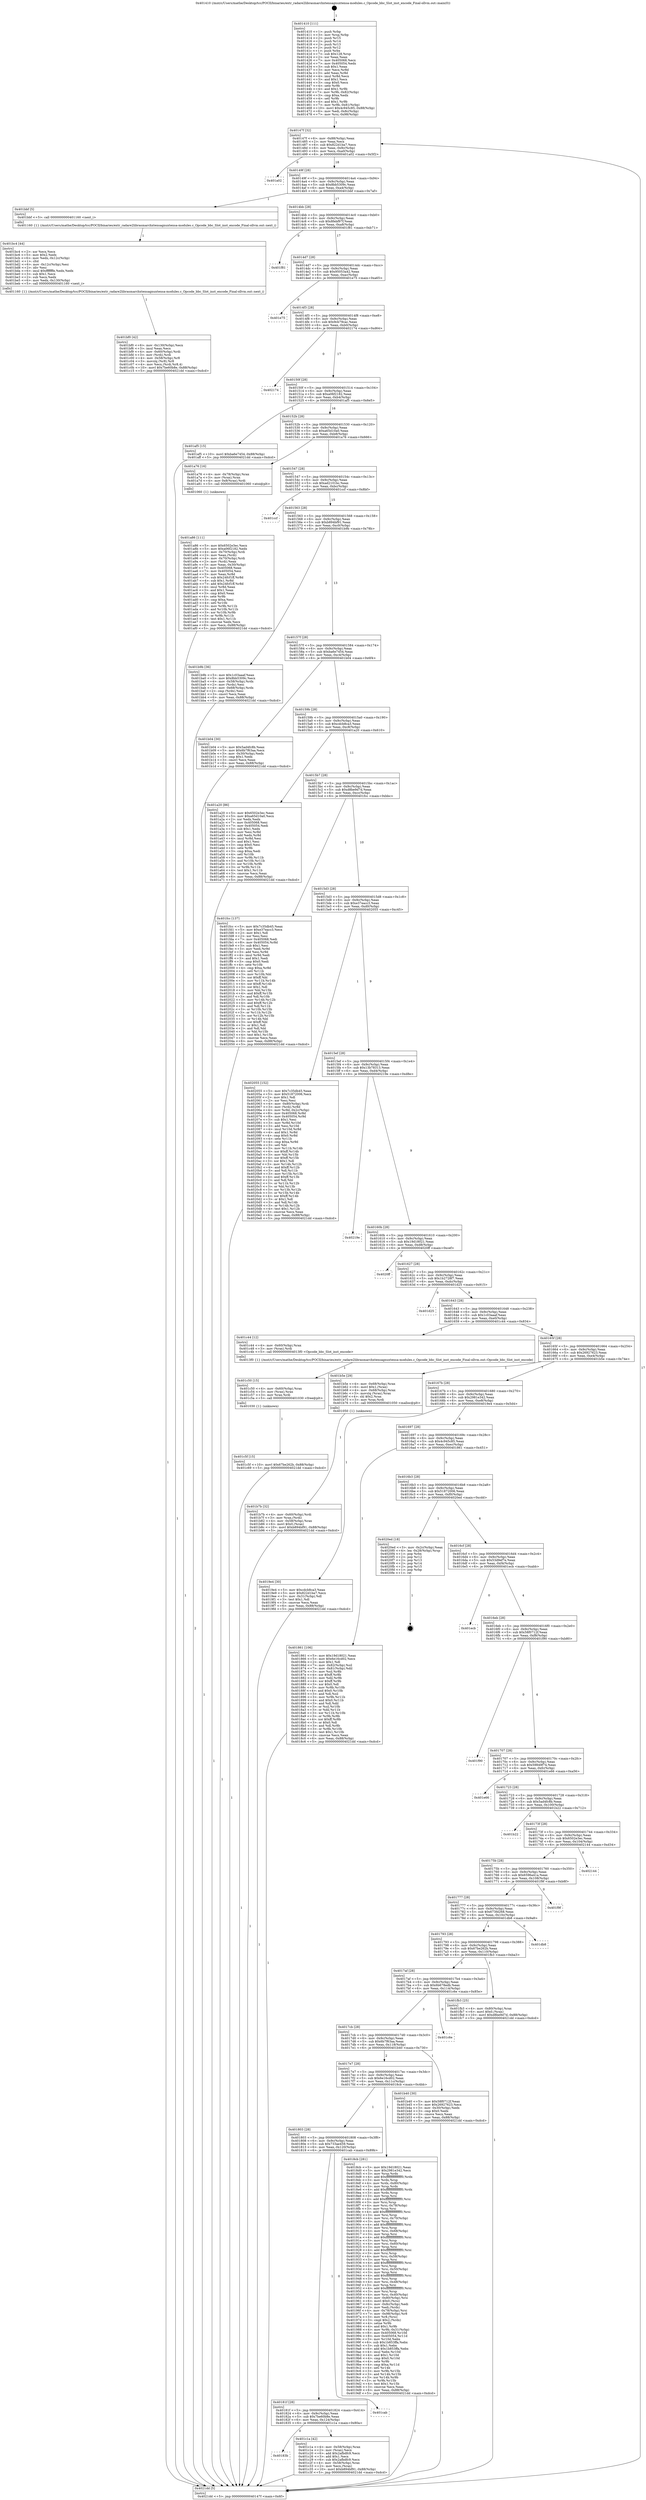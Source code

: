 digraph "0x401410" {
  label = "0x401410 (/mnt/c/Users/mathe/Desktop/tcc/POCII/binaries/extr_radare2librasmarchxtensagnuxtensa-modules.c_Opcode_bbc_Slot_inst_encode_Final-ollvm.out::main(0))"
  labelloc = "t"
  node[shape=record]

  Entry [label="",width=0.3,height=0.3,shape=circle,fillcolor=black,style=filled]
  "0x40147f" [label="{
     0x40147f [32]\l
     | [instrs]\l
     &nbsp;&nbsp;0x40147f \<+6\>: mov -0x88(%rbp),%eax\l
     &nbsp;&nbsp;0x401485 \<+2\>: mov %eax,%ecx\l
     &nbsp;&nbsp;0x401487 \<+6\>: sub $0x822d1ba7,%ecx\l
     &nbsp;&nbsp;0x40148d \<+6\>: mov %eax,-0x9c(%rbp)\l
     &nbsp;&nbsp;0x401493 \<+6\>: mov %ecx,-0xa0(%rbp)\l
     &nbsp;&nbsp;0x401499 \<+6\>: je 0000000000401a02 \<main+0x5f2\>\l
  }"]
  "0x401a02" [label="{
     0x401a02\l
  }", style=dashed]
  "0x40149f" [label="{
     0x40149f [28]\l
     | [instrs]\l
     &nbsp;&nbsp;0x40149f \<+5\>: jmp 00000000004014a4 \<main+0x94\>\l
     &nbsp;&nbsp;0x4014a4 \<+6\>: mov -0x9c(%rbp),%eax\l
     &nbsp;&nbsp;0x4014aa \<+5\>: sub $0x8bb5309c,%eax\l
     &nbsp;&nbsp;0x4014af \<+6\>: mov %eax,-0xa4(%rbp)\l
     &nbsp;&nbsp;0x4014b5 \<+6\>: je 0000000000401bbf \<main+0x7af\>\l
  }"]
  Exit [label="",width=0.3,height=0.3,shape=circle,fillcolor=black,style=filled,peripheries=2]
  "0x401bbf" [label="{
     0x401bbf [5]\l
     | [instrs]\l
     &nbsp;&nbsp;0x401bbf \<+5\>: call 0000000000401160 \<next_i\>\l
     | [calls]\l
     &nbsp;&nbsp;0x401160 \{1\} (/mnt/c/Users/mathe/Desktop/tcc/POCII/binaries/extr_radare2librasmarchxtensagnuxtensa-modules.c_Opcode_bbc_Slot_inst_encode_Final-ollvm.out::next_i)\l
  }"]
  "0x4014bb" [label="{
     0x4014bb [28]\l
     | [instrs]\l
     &nbsp;&nbsp;0x4014bb \<+5\>: jmp 00000000004014c0 \<main+0xb0\>\l
     &nbsp;&nbsp;0x4014c0 \<+6\>: mov -0x9c(%rbp),%eax\l
     &nbsp;&nbsp;0x4014c6 \<+5\>: sub $0x8febf97f,%eax\l
     &nbsp;&nbsp;0x4014cb \<+6\>: mov %eax,-0xa8(%rbp)\l
     &nbsp;&nbsp;0x4014d1 \<+6\>: je 0000000000401f81 \<main+0xb71\>\l
  }"]
  "0x401c5f" [label="{
     0x401c5f [15]\l
     | [instrs]\l
     &nbsp;&nbsp;0x401c5f \<+10\>: movl $0x67be262b,-0x88(%rbp)\l
     &nbsp;&nbsp;0x401c69 \<+5\>: jmp 00000000004021dd \<main+0xdcd\>\l
  }"]
  "0x401f81" [label="{
     0x401f81\l
  }", style=dashed]
  "0x4014d7" [label="{
     0x4014d7 [28]\l
     | [instrs]\l
     &nbsp;&nbsp;0x4014d7 \<+5\>: jmp 00000000004014dc \<main+0xcc\>\l
     &nbsp;&nbsp;0x4014dc \<+6\>: mov -0x9c(%rbp),%eax\l
     &nbsp;&nbsp;0x4014e2 \<+5\>: sub $0x95053a42,%eax\l
     &nbsp;&nbsp;0x4014e7 \<+6\>: mov %eax,-0xac(%rbp)\l
     &nbsp;&nbsp;0x4014ed \<+6\>: je 0000000000401e75 \<main+0xa65\>\l
  }"]
  "0x401c50" [label="{
     0x401c50 [15]\l
     | [instrs]\l
     &nbsp;&nbsp;0x401c50 \<+4\>: mov -0x60(%rbp),%rax\l
     &nbsp;&nbsp;0x401c54 \<+3\>: mov (%rax),%rax\l
     &nbsp;&nbsp;0x401c57 \<+3\>: mov %rax,%rdi\l
     &nbsp;&nbsp;0x401c5a \<+5\>: call 0000000000401030 \<free@plt\>\l
     | [calls]\l
     &nbsp;&nbsp;0x401030 \{1\} (unknown)\l
  }"]
  "0x401e75" [label="{
     0x401e75\l
  }", style=dashed]
  "0x4014f3" [label="{
     0x4014f3 [28]\l
     | [instrs]\l
     &nbsp;&nbsp;0x4014f3 \<+5\>: jmp 00000000004014f8 \<main+0xe8\>\l
     &nbsp;&nbsp;0x4014f8 \<+6\>: mov -0x9c(%rbp),%eax\l
     &nbsp;&nbsp;0x4014fe \<+5\>: sub $0x9cb79cac,%eax\l
     &nbsp;&nbsp;0x401503 \<+6\>: mov %eax,-0xb0(%rbp)\l
     &nbsp;&nbsp;0x401509 \<+6\>: je 0000000000402174 \<main+0xd64\>\l
  }"]
  "0x40183b" [label="{
     0x40183b\l
  }", style=dashed]
  "0x402174" [label="{
     0x402174\l
  }", style=dashed]
  "0x40150f" [label="{
     0x40150f [28]\l
     | [instrs]\l
     &nbsp;&nbsp;0x40150f \<+5\>: jmp 0000000000401514 \<main+0x104\>\l
     &nbsp;&nbsp;0x401514 \<+6\>: mov -0x9c(%rbp),%eax\l
     &nbsp;&nbsp;0x40151a \<+5\>: sub $0xa06f2182,%eax\l
     &nbsp;&nbsp;0x40151f \<+6\>: mov %eax,-0xb4(%rbp)\l
     &nbsp;&nbsp;0x401525 \<+6\>: je 0000000000401af5 \<main+0x6e5\>\l
  }"]
  "0x401c1a" [label="{
     0x401c1a [42]\l
     | [instrs]\l
     &nbsp;&nbsp;0x401c1a \<+4\>: mov -0x58(%rbp),%rax\l
     &nbsp;&nbsp;0x401c1e \<+2\>: mov (%rax),%ecx\l
     &nbsp;&nbsp;0x401c20 \<+6\>: add $0x2afbdfc9,%ecx\l
     &nbsp;&nbsp;0x401c26 \<+3\>: add $0x1,%ecx\l
     &nbsp;&nbsp;0x401c29 \<+6\>: sub $0x2afbdfc9,%ecx\l
     &nbsp;&nbsp;0x401c2f \<+4\>: mov -0x58(%rbp),%rax\l
     &nbsp;&nbsp;0x401c33 \<+2\>: mov %ecx,(%rax)\l
     &nbsp;&nbsp;0x401c35 \<+10\>: movl $0xb894bf91,-0x88(%rbp)\l
     &nbsp;&nbsp;0x401c3f \<+5\>: jmp 00000000004021dd \<main+0xdcd\>\l
  }"]
  "0x401af5" [label="{
     0x401af5 [15]\l
     | [instrs]\l
     &nbsp;&nbsp;0x401af5 \<+10\>: movl $0xba6e7454,-0x88(%rbp)\l
     &nbsp;&nbsp;0x401aff \<+5\>: jmp 00000000004021dd \<main+0xdcd\>\l
  }"]
  "0x40152b" [label="{
     0x40152b [28]\l
     | [instrs]\l
     &nbsp;&nbsp;0x40152b \<+5\>: jmp 0000000000401530 \<main+0x120\>\l
     &nbsp;&nbsp;0x401530 \<+6\>: mov -0x9c(%rbp),%eax\l
     &nbsp;&nbsp;0x401536 \<+5\>: sub $0xa65d10a0,%eax\l
     &nbsp;&nbsp;0x40153b \<+6\>: mov %eax,-0xb8(%rbp)\l
     &nbsp;&nbsp;0x401541 \<+6\>: je 0000000000401a76 \<main+0x666\>\l
  }"]
  "0x40181f" [label="{
     0x40181f [28]\l
     | [instrs]\l
     &nbsp;&nbsp;0x40181f \<+5\>: jmp 0000000000401824 \<main+0x414\>\l
     &nbsp;&nbsp;0x401824 \<+6\>: mov -0x9c(%rbp),%eax\l
     &nbsp;&nbsp;0x40182a \<+5\>: sub $0x7be60b8e,%eax\l
     &nbsp;&nbsp;0x40182f \<+6\>: mov %eax,-0x124(%rbp)\l
     &nbsp;&nbsp;0x401835 \<+6\>: je 0000000000401c1a \<main+0x80a\>\l
  }"]
  "0x401a76" [label="{
     0x401a76 [16]\l
     | [instrs]\l
     &nbsp;&nbsp;0x401a76 \<+4\>: mov -0x78(%rbp),%rax\l
     &nbsp;&nbsp;0x401a7a \<+3\>: mov (%rax),%rax\l
     &nbsp;&nbsp;0x401a7d \<+4\>: mov 0x8(%rax),%rdi\l
     &nbsp;&nbsp;0x401a81 \<+5\>: call 0000000000401060 \<atoi@plt\>\l
     | [calls]\l
     &nbsp;&nbsp;0x401060 \{1\} (unknown)\l
  }"]
  "0x401547" [label="{
     0x401547 [28]\l
     | [instrs]\l
     &nbsp;&nbsp;0x401547 \<+5\>: jmp 000000000040154c \<main+0x13c\>\l
     &nbsp;&nbsp;0x40154c \<+6\>: mov -0x9c(%rbp),%eax\l
     &nbsp;&nbsp;0x401552 \<+5\>: sub $0xad2101bc,%eax\l
     &nbsp;&nbsp;0x401557 \<+6\>: mov %eax,-0xbc(%rbp)\l
     &nbsp;&nbsp;0x40155d \<+6\>: je 0000000000401ccf \<main+0x8bf\>\l
  }"]
  "0x401cab" [label="{
     0x401cab\l
  }", style=dashed]
  "0x401ccf" [label="{
     0x401ccf\l
  }", style=dashed]
  "0x401563" [label="{
     0x401563 [28]\l
     | [instrs]\l
     &nbsp;&nbsp;0x401563 \<+5\>: jmp 0000000000401568 \<main+0x158\>\l
     &nbsp;&nbsp;0x401568 \<+6\>: mov -0x9c(%rbp),%eax\l
     &nbsp;&nbsp;0x40156e \<+5\>: sub $0xb894bf91,%eax\l
     &nbsp;&nbsp;0x401573 \<+6\>: mov %eax,-0xc0(%rbp)\l
     &nbsp;&nbsp;0x401579 \<+6\>: je 0000000000401b9b \<main+0x78b\>\l
  }"]
  "0x401bf0" [label="{
     0x401bf0 [42]\l
     | [instrs]\l
     &nbsp;&nbsp;0x401bf0 \<+6\>: mov -0x130(%rbp),%ecx\l
     &nbsp;&nbsp;0x401bf6 \<+3\>: imul %eax,%ecx\l
     &nbsp;&nbsp;0x401bf9 \<+4\>: mov -0x60(%rbp),%rdi\l
     &nbsp;&nbsp;0x401bfd \<+3\>: mov (%rdi),%rdi\l
     &nbsp;&nbsp;0x401c00 \<+4\>: mov -0x58(%rbp),%r8\l
     &nbsp;&nbsp;0x401c04 \<+3\>: movslq (%r8),%r8\l
     &nbsp;&nbsp;0x401c07 \<+4\>: mov %ecx,(%rdi,%r8,4)\l
     &nbsp;&nbsp;0x401c0b \<+10\>: movl $0x7be60b8e,-0x88(%rbp)\l
     &nbsp;&nbsp;0x401c15 \<+5\>: jmp 00000000004021dd \<main+0xdcd\>\l
  }"]
  "0x401b9b" [label="{
     0x401b9b [36]\l
     | [instrs]\l
     &nbsp;&nbsp;0x401b9b \<+5\>: mov $0x1c03aaaf,%eax\l
     &nbsp;&nbsp;0x401ba0 \<+5\>: mov $0x8bb5309c,%ecx\l
     &nbsp;&nbsp;0x401ba5 \<+4\>: mov -0x58(%rbp),%rdx\l
     &nbsp;&nbsp;0x401ba9 \<+2\>: mov (%rdx),%esi\l
     &nbsp;&nbsp;0x401bab \<+4\>: mov -0x68(%rbp),%rdx\l
     &nbsp;&nbsp;0x401baf \<+2\>: cmp (%rdx),%esi\l
     &nbsp;&nbsp;0x401bb1 \<+3\>: cmovl %ecx,%eax\l
     &nbsp;&nbsp;0x401bb4 \<+6\>: mov %eax,-0x88(%rbp)\l
     &nbsp;&nbsp;0x401bba \<+5\>: jmp 00000000004021dd \<main+0xdcd\>\l
  }"]
  "0x40157f" [label="{
     0x40157f [28]\l
     | [instrs]\l
     &nbsp;&nbsp;0x40157f \<+5\>: jmp 0000000000401584 \<main+0x174\>\l
     &nbsp;&nbsp;0x401584 \<+6\>: mov -0x9c(%rbp),%eax\l
     &nbsp;&nbsp;0x40158a \<+5\>: sub $0xba6e7454,%eax\l
     &nbsp;&nbsp;0x40158f \<+6\>: mov %eax,-0xc4(%rbp)\l
     &nbsp;&nbsp;0x401595 \<+6\>: je 0000000000401b04 \<main+0x6f4\>\l
  }"]
  "0x401bc4" [label="{
     0x401bc4 [44]\l
     | [instrs]\l
     &nbsp;&nbsp;0x401bc4 \<+2\>: xor %ecx,%ecx\l
     &nbsp;&nbsp;0x401bc6 \<+5\>: mov $0x2,%edx\l
     &nbsp;&nbsp;0x401bcb \<+6\>: mov %edx,-0x12c(%rbp)\l
     &nbsp;&nbsp;0x401bd1 \<+1\>: cltd\l
     &nbsp;&nbsp;0x401bd2 \<+6\>: mov -0x12c(%rbp),%esi\l
     &nbsp;&nbsp;0x401bd8 \<+2\>: idiv %esi\l
     &nbsp;&nbsp;0x401bda \<+6\>: imul $0xfffffffe,%edx,%edx\l
     &nbsp;&nbsp;0x401be0 \<+3\>: sub $0x1,%ecx\l
     &nbsp;&nbsp;0x401be3 \<+2\>: sub %ecx,%edx\l
     &nbsp;&nbsp;0x401be5 \<+6\>: mov %edx,-0x130(%rbp)\l
     &nbsp;&nbsp;0x401beb \<+5\>: call 0000000000401160 \<next_i\>\l
     | [calls]\l
     &nbsp;&nbsp;0x401160 \{1\} (/mnt/c/Users/mathe/Desktop/tcc/POCII/binaries/extr_radare2librasmarchxtensagnuxtensa-modules.c_Opcode_bbc_Slot_inst_encode_Final-ollvm.out::next_i)\l
  }"]
  "0x401b04" [label="{
     0x401b04 [30]\l
     | [instrs]\l
     &nbsp;&nbsp;0x401b04 \<+5\>: mov $0x5ad4fc8b,%eax\l
     &nbsp;&nbsp;0x401b09 \<+5\>: mov $0x6b7f63aa,%ecx\l
     &nbsp;&nbsp;0x401b0e \<+3\>: mov -0x30(%rbp),%edx\l
     &nbsp;&nbsp;0x401b11 \<+3\>: cmp $0x1,%edx\l
     &nbsp;&nbsp;0x401b14 \<+3\>: cmovl %ecx,%eax\l
     &nbsp;&nbsp;0x401b17 \<+6\>: mov %eax,-0x88(%rbp)\l
     &nbsp;&nbsp;0x401b1d \<+5\>: jmp 00000000004021dd \<main+0xdcd\>\l
  }"]
  "0x40159b" [label="{
     0x40159b [28]\l
     | [instrs]\l
     &nbsp;&nbsp;0x40159b \<+5\>: jmp 00000000004015a0 \<main+0x190\>\l
     &nbsp;&nbsp;0x4015a0 \<+6\>: mov -0x9c(%rbp),%eax\l
     &nbsp;&nbsp;0x4015a6 \<+5\>: sub $0xcdcb8ca3,%eax\l
     &nbsp;&nbsp;0x4015ab \<+6\>: mov %eax,-0xc8(%rbp)\l
     &nbsp;&nbsp;0x4015b1 \<+6\>: je 0000000000401a20 \<main+0x610\>\l
  }"]
  "0x401b7b" [label="{
     0x401b7b [32]\l
     | [instrs]\l
     &nbsp;&nbsp;0x401b7b \<+4\>: mov -0x60(%rbp),%rdi\l
     &nbsp;&nbsp;0x401b7f \<+3\>: mov %rax,(%rdi)\l
     &nbsp;&nbsp;0x401b82 \<+4\>: mov -0x58(%rbp),%rax\l
     &nbsp;&nbsp;0x401b86 \<+6\>: movl $0x0,(%rax)\l
     &nbsp;&nbsp;0x401b8c \<+10\>: movl $0xb894bf91,-0x88(%rbp)\l
     &nbsp;&nbsp;0x401b96 \<+5\>: jmp 00000000004021dd \<main+0xdcd\>\l
  }"]
  "0x401a20" [label="{
     0x401a20 [86]\l
     | [instrs]\l
     &nbsp;&nbsp;0x401a20 \<+5\>: mov $0x6502e3ec,%eax\l
     &nbsp;&nbsp;0x401a25 \<+5\>: mov $0xa65d10a0,%ecx\l
     &nbsp;&nbsp;0x401a2a \<+2\>: xor %edx,%edx\l
     &nbsp;&nbsp;0x401a2c \<+7\>: mov 0x405068,%esi\l
     &nbsp;&nbsp;0x401a33 \<+7\>: mov 0x405054,%edi\l
     &nbsp;&nbsp;0x401a3a \<+3\>: sub $0x1,%edx\l
     &nbsp;&nbsp;0x401a3d \<+3\>: mov %esi,%r8d\l
     &nbsp;&nbsp;0x401a40 \<+3\>: add %edx,%r8d\l
     &nbsp;&nbsp;0x401a43 \<+4\>: imul %r8d,%esi\l
     &nbsp;&nbsp;0x401a47 \<+3\>: and $0x1,%esi\l
     &nbsp;&nbsp;0x401a4a \<+3\>: cmp $0x0,%esi\l
     &nbsp;&nbsp;0x401a4d \<+4\>: sete %r9b\l
     &nbsp;&nbsp;0x401a51 \<+3\>: cmp $0xa,%edi\l
     &nbsp;&nbsp;0x401a54 \<+4\>: setl %r10b\l
     &nbsp;&nbsp;0x401a58 \<+3\>: mov %r9b,%r11b\l
     &nbsp;&nbsp;0x401a5b \<+3\>: and %r10b,%r11b\l
     &nbsp;&nbsp;0x401a5e \<+3\>: xor %r10b,%r9b\l
     &nbsp;&nbsp;0x401a61 \<+3\>: or %r9b,%r11b\l
     &nbsp;&nbsp;0x401a64 \<+4\>: test $0x1,%r11b\l
     &nbsp;&nbsp;0x401a68 \<+3\>: cmovne %ecx,%eax\l
     &nbsp;&nbsp;0x401a6b \<+6\>: mov %eax,-0x88(%rbp)\l
     &nbsp;&nbsp;0x401a71 \<+5\>: jmp 00000000004021dd \<main+0xdcd\>\l
  }"]
  "0x4015b7" [label="{
     0x4015b7 [28]\l
     | [instrs]\l
     &nbsp;&nbsp;0x4015b7 \<+5\>: jmp 00000000004015bc \<main+0x1ac\>\l
     &nbsp;&nbsp;0x4015bc \<+6\>: mov -0x9c(%rbp),%eax\l
     &nbsp;&nbsp;0x4015c2 \<+5\>: sub $0xd8be9d7d,%eax\l
     &nbsp;&nbsp;0x4015c7 \<+6\>: mov %eax,-0xcc(%rbp)\l
     &nbsp;&nbsp;0x4015cd \<+6\>: je 0000000000401fcc \<main+0xbbc\>\l
  }"]
  "0x401a86" [label="{
     0x401a86 [111]\l
     | [instrs]\l
     &nbsp;&nbsp;0x401a86 \<+5\>: mov $0x6502e3ec,%ecx\l
     &nbsp;&nbsp;0x401a8b \<+5\>: mov $0xa06f2182,%edx\l
     &nbsp;&nbsp;0x401a90 \<+4\>: mov -0x70(%rbp),%rdi\l
     &nbsp;&nbsp;0x401a94 \<+2\>: mov %eax,(%rdi)\l
     &nbsp;&nbsp;0x401a96 \<+4\>: mov -0x70(%rbp),%rdi\l
     &nbsp;&nbsp;0x401a9a \<+2\>: mov (%rdi),%eax\l
     &nbsp;&nbsp;0x401a9c \<+3\>: mov %eax,-0x30(%rbp)\l
     &nbsp;&nbsp;0x401a9f \<+7\>: mov 0x405068,%eax\l
     &nbsp;&nbsp;0x401aa6 \<+7\>: mov 0x405054,%esi\l
     &nbsp;&nbsp;0x401aad \<+3\>: mov %eax,%r8d\l
     &nbsp;&nbsp;0x401ab0 \<+7\>: sub $0x24fcf1ff,%r8d\l
     &nbsp;&nbsp;0x401ab7 \<+4\>: sub $0x1,%r8d\l
     &nbsp;&nbsp;0x401abb \<+7\>: add $0x24fcf1ff,%r8d\l
     &nbsp;&nbsp;0x401ac2 \<+4\>: imul %r8d,%eax\l
     &nbsp;&nbsp;0x401ac6 \<+3\>: and $0x1,%eax\l
     &nbsp;&nbsp;0x401ac9 \<+3\>: cmp $0x0,%eax\l
     &nbsp;&nbsp;0x401acc \<+4\>: sete %r9b\l
     &nbsp;&nbsp;0x401ad0 \<+3\>: cmp $0xa,%esi\l
     &nbsp;&nbsp;0x401ad3 \<+4\>: setl %r10b\l
     &nbsp;&nbsp;0x401ad7 \<+3\>: mov %r9b,%r11b\l
     &nbsp;&nbsp;0x401ada \<+3\>: and %r10b,%r11b\l
     &nbsp;&nbsp;0x401add \<+3\>: xor %r10b,%r9b\l
     &nbsp;&nbsp;0x401ae0 \<+3\>: or %r9b,%r11b\l
     &nbsp;&nbsp;0x401ae3 \<+4\>: test $0x1,%r11b\l
     &nbsp;&nbsp;0x401ae7 \<+3\>: cmovne %edx,%ecx\l
     &nbsp;&nbsp;0x401aea \<+6\>: mov %ecx,-0x88(%rbp)\l
     &nbsp;&nbsp;0x401af0 \<+5\>: jmp 00000000004021dd \<main+0xdcd\>\l
  }"]
  "0x401fcc" [label="{
     0x401fcc [137]\l
     | [instrs]\l
     &nbsp;&nbsp;0x401fcc \<+5\>: mov $0x7c35db45,%eax\l
     &nbsp;&nbsp;0x401fd1 \<+5\>: mov $0xe37eacc3,%ecx\l
     &nbsp;&nbsp;0x401fd6 \<+2\>: mov $0x1,%dl\l
     &nbsp;&nbsp;0x401fd8 \<+2\>: xor %esi,%esi\l
     &nbsp;&nbsp;0x401fda \<+7\>: mov 0x405068,%edi\l
     &nbsp;&nbsp;0x401fe1 \<+8\>: mov 0x405054,%r8d\l
     &nbsp;&nbsp;0x401fe9 \<+3\>: sub $0x1,%esi\l
     &nbsp;&nbsp;0x401fec \<+3\>: mov %edi,%r9d\l
     &nbsp;&nbsp;0x401fef \<+3\>: add %esi,%r9d\l
     &nbsp;&nbsp;0x401ff2 \<+4\>: imul %r9d,%edi\l
     &nbsp;&nbsp;0x401ff6 \<+3\>: and $0x1,%edi\l
     &nbsp;&nbsp;0x401ff9 \<+3\>: cmp $0x0,%edi\l
     &nbsp;&nbsp;0x401ffc \<+4\>: sete %r10b\l
     &nbsp;&nbsp;0x402000 \<+4\>: cmp $0xa,%r8d\l
     &nbsp;&nbsp;0x402004 \<+4\>: setl %r11b\l
     &nbsp;&nbsp;0x402008 \<+3\>: mov %r10b,%bl\l
     &nbsp;&nbsp;0x40200b \<+3\>: xor $0xff,%bl\l
     &nbsp;&nbsp;0x40200e \<+3\>: mov %r11b,%r14b\l
     &nbsp;&nbsp;0x402011 \<+4\>: xor $0xff,%r14b\l
     &nbsp;&nbsp;0x402015 \<+3\>: xor $0x1,%dl\l
     &nbsp;&nbsp;0x402018 \<+3\>: mov %bl,%r15b\l
     &nbsp;&nbsp;0x40201b \<+4\>: and $0xff,%r15b\l
     &nbsp;&nbsp;0x40201f \<+3\>: and %dl,%r10b\l
     &nbsp;&nbsp;0x402022 \<+3\>: mov %r14b,%r12b\l
     &nbsp;&nbsp;0x402025 \<+4\>: and $0xff,%r12b\l
     &nbsp;&nbsp;0x402029 \<+3\>: and %dl,%r11b\l
     &nbsp;&nbsp;0x40202c \<+3\>: or %r10b,%r15b\l
     &nbsp;&nbsp;0x40202f \<+3\>: or %r11b,%r12b\l
     &nbsp;&nbsp;0x402032 \<+3\>: xor %r12b,%r15b\l
     &nbsp;&nbsp;0x402035 \<+3\>: or %r14b,%bl\l
     &nbsp;&nbsp;0x402038 \<+3\>: xor $0xff,%bl\l
     &nbsp;&nbsp;0x40203b \<+3\>: or $0x1,%dl\l
     &nbsp;&nbsp;0x40203e \<+2\>: and %dl,%bl\l
     &nbsp;&nbsp;0x402040 \<+3\>: or %bl,%r15b\l
     &nbsp;&nbsp;0x402043 \<+4\>: test $0x1,%r15b\l
     &nbsp;&nbsp;0x402047 \<+3\>: cmovne %ecx,%eax\l
     &nbsp;&nbsp;0x40204a \<+6\>: mov %eax,-0x88(%rbp)\l
     &nbsp;&nbsp;0x402050 \<+5\>: jmp 00000000004021dd \<main+0xdcd\>\l
  }"]
  "0x4015d3" [label="{
     0x4015d3 [28]\l
     | [instrs]\l
     &nbsp;&nbsp;0x4015d3 \<+5\>: jmp 00000000004015d8 \<main+0x1c8\>\l
     &nbsp;&nbsp;0x4015d8 \<+6\>: mov -0x9c(%rbp),%eax\l
     &nbsp;&nbsp;0x4015de \<+5\>: sub $0xe37eacc3,%eax\l
     &nbsp;&nbsp;0x4015e3 \<+6\>: mov %eax,-0xd0(%rbp)\l
     &nbsp;&nbsp;0x4015e9 \<+6\>: je 0000000000402055 \<main+0xc45\>\l
  }"]
  "0x401803" [label="{
     0x401803 [28]\l
     | [instrs]\l
     &nbsp;&nbsp;0x401803 \<+5\>: jmp 0000000000401808 \<main+0x3f8\>\l
     &nbsp;&nbsp;0x401808 \<+6\>: mov -0x9c(%rbp),%eax\l
     &nbsp;&nbsp;0x40180e \<+5\>: sub $0x733ae459,%eax\l
     &nbsp;&nbsp;0x401813 \<+6\>: mov %eax,-0x120(%rbp)\l
     &nbsp;&nbsp;0x401819 \<+6\>: je 0000000000401cab \<main+0x89b\>\l
  }"]
  "0x402055" [label="{
     0x402055 [152]\l
     | [instrs]\l
     &nbsp;&nbsp;0x402055 \<+5\>: mov $0x7c35db45,%eax\l
     &nbsp;&nbsp;0x40205a \<+5\>: mov $0x51872006,%ecx\l
     &nbsp;&nbsp;0x40205f \<+2\>: mov $0x1,%dl\l
     &nbsp;&nbsp;0x402061 \<+2\>: xor %esi,%esi\l
     &nbsp;&nbsp;0x402063 \<+4\>: mov -0x80(%rbp),%rdi\l
     &nbsp;&nbsp;0x402067 \<+3\>: mov (%rdi),%r8d\l
     &nbsp;&nbsp;0x40206a \<+4\>: mov %r8d,-0x2c(%rbp)\l
     &nbsp;&nbsp;0x40206e \<+8\>: mov 0x405068,%r8d\l
     &nbsp;&nbsp;0x402076 \<+8\>: mov 0x405054,%r9d\l
     &nbsp;&nbsp;0x40207e \<+3\>: sub $0x1,%esi\l
     &nbsp;&nbsp;0x402081 \<+3\>: mov %r8d,%r10d\l
     &nbsp;&nbsp;0x402084 \<+3\>: add %esi,%r10d\l
     &nbsp;&nbsp;0x402087 \<+4\>: imul %r10d,%r8d\l
     &nbsp;&nbsp;0x40208b \<+4\>: and $0x1,%r8d\l
     &nbsp;&nbsp;0x40208f \<+4\>: cmp $0x0,%r8d\l
     &nbsp;&nbsp;0x402093 \<+4\>: sete %r11b\l
     &nbsp;&nbsp;0x402097 \<+4\>: cmp $0xa,%r9d\l
     &nbsp;&nbsp;0x40209b \<+3\>: setl %bl\l
     &nbsp;&nbsp;0x40209e \<+3\>: mov %r11b,%r14b\l
     &nbsp;&nbsp;0x4020a1 \<+4\>: xor $0xff,%r14b\l
     &nbsp;&nbsp;0x4020a5 \<+3\>: mov %bl,%r15b\l
     &nbsp;&nbsp;0x4020a8 \<+4\>: xor $0xff,%r15b\l
     &nbsp;&nbsp;0x4020ac \<+3\>: xor $0x1,%dl\l
     &nbsp;&nbsp;0x4020af \<+3\>: mov %r14b,%r12b\l
     &nbsp;&nbsp;0x4020b2 \<+4\>: and $0xff,%r12b\l
     &nbsp;&nbsp;0x4020b6 \<+3\>: and %dl,%r11b\l
     &nbsp;&nbsp;0x4020b9 \<+3\>: mov %r15b,%r13b\l
     &nbsp;&nbsp;0x4020bc \<+4\>: and $0xff,%r13b\l
     &nbsp;&nbsp;0x4020c0 \<+2\>: and %dl,%bl\l
     &nbsp;&nbsp;0x4020c2 \<+3\>: or %r11b,%r12b\l
     &nbsp;&nbsp;0x4020c5 \<+3\>: or %bl,%r13b\l
     &nbsp;&nbsp;0x4020c8 \<+3\>: xor %r13b,%r12b\l
     &nbsp;&nbsp;0x4020cb \<+3\>: or %r15b,%r14b\l
     &nbsp;&nbsp;0x4020ce \<+4\>: xor $0xff,%r14b\l
     &nbsp;&nbsp;0x4020d2 \<+3\>: or $0x1,%dl\l
     &nbsp;&nbsp;0x4020d5 \<+3\>: and %dl,%r14b\l
     &nbsp;&nbsp;0x4020d8 \<+3\>: or %r14b,%r12b\l
     &nbsp;&nbsp;0x4020db \<+4\>: test $0x1,%r12b\l
     &nbsp;&nbsp;0x4020df \<+3\>: cmovne %ecx,%eax\l
     &nbsp;&nbsp;0x4020e2 \<+6\>: mov %eax,-0x88(%rbp)\l
     &nbsp;&nbsp;0x4020e8 \<+5\>: jmp 00000000004021dd \<main+0xdcd\>\l
  }"]
  "0x4015ef" [label="{
     0x4015ef [28]\l
     | [instrs]\l
     &nbsp;&nbsp;0x4015ef \<+5\>: jmp 00000000004015f4 \<main+0x1e4\>\l
     &nbsp;&nbsp;0x4015f4 \<+6\>: mov -0x9c(%rbp),%eax\l
     &nbsp;&nbsp;0x4015fa \<+5\>: sub $0x13b78313,%eax\l
     &nbsp;&nbsp;0x4015ff \<+6\>: mov %eax,-0xd4(%rbp)\l
     &nbsp;&nbsp;0x401605 \<+6\>: je 000000000040219e \<main+0xd8e\>\l
  }"]
  "0x4018cb" [label="{
     0x4018cb [281]\l
     | [instrs]\l
     &nbsp;&nbsp;0x4018cb \<+5\>: mov $0x19d18021,%eax\l
     &nbsp;&nbsp;0x4018d0 \<+5\>: mov $0x2981e342,%ecx\l
     &nbsp;&nbsp;0x4018d5 \<+3\>: mov %rsp,%rdx\l
     &nbsp;&nbsp;0x4018d8 \<+4\>: add $0xfffffffffffffff0,%rdx\l
     &nbsp;&nbsp;0x4018dc \<+3\>: mov %rdx,%rsp\l
     &nbsp;&nbsp;0x4018df \<+4\>: mov %rdx,-0x80(%rbp)\l
     &nbsp;&nbsp;0x4018e3 \<+3\>: mov %rsp,%rdx\l
     &nbsp;&nbsp;0x4018e6 \<+4\>: add $0xfffffffffffffff0,%rdx\l
     &nbsp;&nbsp;0x4018ea \<+3\>: mov %rdx,%rsp\l
     &nbsp;&nbsp;0x4018ed \<+3\>: mov %rsp,%rsi\l
     &nbsp;&nbsp;0x4018f0 \<+4\>: add $0xfffffffffffffff0,%rsi\l
     &nbsp;&nbsp;0x4018f4 \<+3\>: mov %rsi,%rsp\l
     &nbsp;&nbsp;0x4018f7 \<+4\>: mov %rsi,-0x78(%rbp)\l
     &nbsp;&nbsp;0x4018fb \<+3\>: mov %rsp,%rsi\l
     &nbsp;&nbsp;0x4018fe \<+4\>: add $0xfffffffffffffff0,%rsi\l
     &nbsp;&nbsp;0x401902 \<+3\>: mov %rsi,%rsp\l
     &nbsp;&nbsp;0x401905 \<+4\>: mov %rsi,-0x70(%rbp)\l
     &nbsp;&nbsp;0x401909 \<+3\>: mov %rsp,%rsi\l
     &nbsp;&nbsp;0x40190c \<+4\>: add $0xfffffffffffffff0,%rsi\l
     &nbsp;&nbsp;0x401910 \<+3\>: mov %rsi,%rsp\l
     &nbsp;&nbsp;0x401913 \<+4\>: mov %rsi,-0x68(%rbp)\l
     &nbsp;&nbsp;0x401917 \<+3\>: mov %rsp,%rsi\l
     &nbsp;&nbsp;0x40191a \<+4\>: add $0xfffffffffffffff0,%rsi\l
     &nbsp;&nbsp;0x40191e \<+3\>: mov %rsi,%rsp\l
     &nbsp;&nbsp;0x401921 \<+4\>: mov %rsi,-0x60(%rbp)\l
     &nbsp;&nbsp;0x401925 \<+3\>: mov %rsp,%rsi\l
     &nbsp;&nbsp;0x401928 \<+4\>: add $0xfffffffffffffff0,%rsi\l
     &nbsp;&nbsp;0x40192c \<+3\>: mov %rsi,%rsp\l
     &nbsp;&nbsp;0x40192f \<+4\>: mov %rsi,-0x58(%rbp)\l
     &nbsp;&nbsp;0x401933 \<+3\>: mov %rsp,%rsi\l
     &nbsp;&nbsp;0x401936 \<+4\>: add $0xfffffffffffffff0,%rsi\l
     &nbsp;&nbsp;0x40193a \<+3\>: mov %rsi,%rsp\l
     &nbsp;&nbsp;0x40193d \<+4\>: mov %rsi,-0x50(%rbp)\l
     &nbsp;&nbsp;0x401941 \<+3\>: mov %rsp,%rsi\l
     &nbsp;&nbsp;0x401944 \<+4\>: add $0xfffffffffffffff0,%rsi\l
     &nbsp;&nbsp;0x401948 \<+3\>: mov %rsi,%rsp\l
     &nbsp;&nbsp;0x40194b \<+4\>: mov %rsi,-0x48(%rbp)\l
     &nbsp;&nbsp;0x40194f \<+3\>: mov %rsp,%rsi\l
     &nbsp;&nbsp;0x401952 \<+4\>: add $0xfffffffffffffff0,%rsi\l
     &nbsp;&nbsp;0x401956 \<+3\>: mov %rsi,%rsp\l
     &nbsp;&nbsp;0x401959 \<+4\>: mov %rsi,-0x40(%rbp)\l
     &nbsp;&nbsp;0x40195d \<+4\>: mov -0x80(%rbp),%rsi\l
     &nbsp;&nbsp;0x401961 \<+6\>: movl $0x0,(%rsi)\l
     &nbsp;&nbsp;0x401967 \<+6\>: mov -0x8c(%rbp),%edi\l
     &nbsp;&nbsp;0x40196d \<+2\>: mov %edi,(%rdx)\l
     &nbsp;&nbsp;0x40196f \<+4\>: mov -0x78(%rbp),%rsi\l
     &nbsp;&nbsp;0x401973 \<+7\>: mov -0x98(%rbp),%r8\l
     &nbsp;&nbsp;0x40197a \<+3\>: mov %r8,(%rsi)\l
     &nbsp;&nbsp;0x40197d \<+3\>: cmpl $0x2,(%rdx)\l
     &nbsp;&nbsp;0x401980 \<+4\>: setne %r9b\l
     &nbsp;&nbsp;0x401984 \<+4\>: and $0x1,%r9b\l
     &nbsp;&nbsp;0x401988 \<+4\>: mov %r9b,-0x31(%rbp)\l
     &nbsp;&nbsp;0x40198c \<+8\>: mov 0x405068,%r10d\l
     &nbsp;&nbsp;0x401994 \<+8\>: mov 0x405054,%r11d\l
     &nbsp;&nbsp;0x40199c \<+3\>: mov %r10d,%ebx\l
     &nbsp;&nbsp;0x40199f \<+6\>: sub $0x1b853ffa,%ebx\l
     &nbsp;&nbsp;0x4019a5 \<+3\>: sub $0x1,%ebx\l
     &nbsp;&nbsp;0x4019a8 \<+6\>: add $0x1b853ffa,%ebx\l
     &nbsp;&nbsp;0x4019ae \<+4\>: imul %ebx,%r10d\l
     &nbsp;&nbsp;0x4019b2 \<+4\>: and $0x1,%r10d\l
     &nbsp;&nbsp;0x4019b6 \<+4\>: cmp $0x0,%r10d\l
     &nbsp;&nbsp;0x4019ba \<+4\>: sete %r9b\l
     &nbsp;&nbsp;0x4019be \<+4\>: cmp $0xa,%r11d\l
     &nbsp;&nbsp;0x4019c2 \<+4\>: setl %r14b\l
     &nbsp;&nbsp;0x4019c6 \<+3\>: mov %r9b,%r15b\l
     &nbsp;&nbsp;0x4019c9 \<+3\>: and %r14b,%r15b\l
     &nbsp;&nbsp;0x4019cc \<+3\>: xor %r14b,%r9b\l
     &nbsp;&nbsp;0x4019cf \<+3\>: or %r9b,%r15b\l
     &nbsp;&nbsp;0x4019d2 \<+4\>: test $0x1,%r15b\l
     &nbsp;&nbsp;0x4019d6 \<+3\>: cmovne %ecx,%eax\l
     &nbsp;&nbsp;0x4019d9 \<+6\>: mov %eax,-0x88(%rbp)\l
     &nbsp;&nbsp;0x4019df \<+5\>: jmp 00000000004021dd \<main+0xdcd\>\l
  }"]
  "0x40219e" [label="{
     0x40219e\l
  }", style=dashed]
  "0x40160b" [label="{
     0x40160b [28]\l
     | [instrs]\l
     &nbsp;&nbsp;0x40160b \<+5\>: jmp 0000000000401610 \<main+0x200\>\l
     &nbsp;&nbsp;0x401610 \<+6\>: mov -0x9c(%rbp),%eax\l
     &nbsp;&nbsp;0x401616 \<+5\>: sub $0x19d18021,%eax\l
     &nbsp;&nbsp;0x40161b \<+6\>: mov %eax,-0xd8(%rbp)\l
     &nbsp;&nbsp;0x401621 \<+6\>: je 00000000004020ff \<main+0xcef\>\l
  }"]
  "0x4017e7" [label="{
     0x4017e7 [28]\l
     | [instrs]\l
     &nbsp;&nbsp;0x4017e7 \<+5\>: jmp 00000000004017ec \<main+0x3dc\>\l
     &nbsp;&nbsp;0x4017ec \<+6\>: mov -0x9c(%rbp),%eax\l
     &nbsp;&nbsp;0x4017f2 \<+5\>: sub $0x6e16cd02,%eax\l
     &nbsp;&nbsp;0x4017f7 \<+6\>: mov %eax,-0x11c(%rbp)\l
     &nbsp;&nbsp;0x4017fd \<+6\>: je 00000000004018cb \<main+0x4bb\>\l
  }"]
  "0x4020ff" [label="{
     0x4020ff\l
  }", style=dashed]
  "0x401627" [label="{
     0x401627 [28]\l
     | [instrs]\l
     &nbsp;&nbsp;0x401627 \<+5\>: jmp 000000000040162c \<main+0x21c\>\l
     &nbsp;&nbsp;0x40162c \<+6\>: mov -0x9c(%rbp),%eax\l
     &nbsp;&nbsp;0x401632 \<+5\>: sub $0x1b2728f7,%eax\l
     &nbsp;&nbsp;0x401637 \<+6\>: mov %eax,-0xdc(%rbp)\l
     &nbsp;&nbsp;0x40163d \<+6\>: je 0000000000401d25 \<main+0x915\>\l
  }"]
  "0x401b40" [label="{
     0x401b40 [30]\l
     | [instrs]\l
     &nbsp;&nbsp;0x401b40 \<+5\>: mov $0x58f0712f,%eax\l
     &nbsp;&nbsp;0x401b45 \<+5\>: mov $0x26927623,%ecx\l
     &nbsp;&nbsp;0x401b4a \<+3\>: mov -0x30(%rbp),%edx\l
     &nbsp;&nbsp;0x401b4d \<+3\>: cmp $0x0,%edx\l
     &nbsp;&nbsp;0x401b50 \<+3\>: cmove %ecx,%eax\l
     &nbsp;&nbsp;0x401b53 \<+6\>: mov %eax,-0x88(%rbp)\l
     &nbsp;&nbsp;0x401b59 \<+5\>: jmp 00000000004021dd \<main+0xdcd\>\l
  }"]
  "0x401d25" [label="{
     0x401d25\l
  }", style=dashed]
  "0x401643" [label="{
     0x401643 [28]\l
     | [instrs]\l
     &nbsp;&nbsp;0x401643 \<+5\>: jmp 0000000000401648 \<main+0x238\>\l
     &nbsp;&nbsp;0x401648 \<+6\>: mov -0x9c(%rbp),%eax\l
     &nbsp;&nbsp;0x40164e \<+5\>: sub $0x1c03aaaf,%eax\l
     &nbsp;&nbsp;0x401653 \<+6\>: mov %eax,-0xe0(%rbp)\l
     &nbsp;&nbsp;0x401659 \<+6\>: je 0000000000401c44 \<main+0x834\>\l
  }"]
  "0x4017cb" [label="{
     0x4017cb [28]\l
     | [instrs]\l
     &nbsp;&nbsp;0x4017cb \<+5\>: jmp 00000000004017d0 \<main+0x3c0\>\l
     &nbsp;&nbsp;0x4017d0 \<+6\>: mov -0x9c(%rbp),%eax\l
     &nbsp;&nbsp;0x4017d6 \<+5\>: sub $0x6b7f63aa,%eax\l
     &nbsp;&nbsp;0x4017db \<+6\>: mov %eax,-0x118(%rbp)\l
     &nbsp;&nbsp;0x4017e1 \<+6\>: je 0000000000401b40 \<main+0x730\>\l
  }"]
  "0x401c44" [label="{
     0x401c44 [12]\l
     | [instrs]\l
     &nbsp;&nbsp;0x401c44 \<+4\>: mov -0x60(%rbp),%rax\l
     &nbsp;&nbsp;0x401c48 \<+3\>: mov (%rax),%rdi\l
     &nbsp;&nbsp;0x401c4b \<+5\>: call 00000000004013f0 \<Opcode_bbc_Slot_inst_encode\>\l
     | [calls]\l
     &nbsp;&nbsp;0x4013f0 \{1\} (/mnt/c/Users/mathe/Desktop/tcc/POCII/binaries/extr_radare2librasmarchxtensagnuxtensa-modules.c_Opcode_bbc_Slot_inst_encode_Final-ollvm.out::Opcode_bbc_Slot_inst_encode)\l
  }"]
  "0x40165f" [label="{
     0x40165f [28]\l
     | [instrs]\l
     &nbsp;&nbsp;0x40165f \<+5\>: jmp 0000000000401664 \<main+0x254\>\l
     &nbsp;&nbsp;0x401664 \<+6\>: mov -0x9c(%rbp),%eax\l
     &nbsp;&nbsp;0x40166a \<+5\>: sub $0x26927623,%eax\l
     &nbsp;&nbsp;0x40166f \<+6\>: mov %eax,-0xe4(%rbp)\l
     &nbsp;&nbsp;0x401675 \<+6\>: je 0000000000401b5e \<main+0x74e\>\l
  }"]
  "0x401c6e" [label="{
     0x401c6e\l
  }", style=dashed]
  "0x401b5e" [label="{
     0x401b5e [29]\l
     | [instrs]\l
     &nbsp;&nbsp;0x401b5e \<+4\>: mov -0x68(%rbp),%rax\l
     &nbsp;&nbsp;0x401b62 \<+6\>: movl $0x1,(%rax)\l
     &nbsp;&nbsp;0x401b68 \<+4\>: mov -0x68(%rbp),%rax\l
     &nbsp;&nbsp;0x401b6c \<+3\>: movslq (%rax),%rax\l
     &nbsp;&nbsp;0x401b6f \<+4\>: shl $0x2,%rax\l
     &nbsp;&nbsp;0x401b73 \<+3\>: mov %rax,%rdi\l
     &nbsp;&nbsp;0x401b76 \<+5\>: call 0000000000401050 \<malloc@plt\>\l
     | [calls]\l
     &nbsp;&nbsp;0x401050 \{1\} (unknown)\l
  }"]
  "0x40167b" [label="{
     0x40167b [28]\l
     | [instrs]\l
     &nbsp;&nbsp;0x40167b \<+5\>: jmp 0000000000401680 \<main+0x270\>\l
     &nbsp;&nbsp;0x401680 \<+6\>: mov -0x9c(%rbp),%eax\l
     &nbsp;&nbsp;0x401686 \<+5\>: sub $0x2981e342,%eax\l
     &nbsp;&nbsp;0x40168b \<+6\>: mov %eax,-0xe8(%rbp)\l
     &nbsp;&nbsp;0x401691 \<+6\>: je 00000000004019e4 \<main+0x5d4\>\l
  }"]
  "0x4017af" [label="{
     0x4017af [28]\l
     | [instrs]\l
     &nbsp;&nbsp;0x4017af \<+5\>: jmp 00000000004017b4 \<main+0x3a4\>\l
     &nbsp;&nbsp;0x4017b4 \<+6\>: mov -0x9c(%rbp),%eax\l
     &nbsp;&nbsp;0x4017ba \<+5\>: sub $0x6b678edb,%eax\l
     &nbsp;&nbsp;0x4017bf \<+6\>: mov %eax,-0x114(%rbp)\l
     &nbsp;&nbsp;0x4017c5 \<+6\>: je 0000000000401c6e \<main+0x85e\>\l
  }"]
  "0x4019e4" [label="{
     0x4019e4 [30]\l
     | [instrs]\l
     &nbsp;&nbsp;0x4019e4 \<+5\>: mov $0xcdcb8ca3,%eax\l
     &nbsp;&nbsp;0x4019e9 \<+5\>: mov $0x822d1ba7,%ecx\l
     &nbsp;&nbsp;0x4019ee \<+3\>: mov -0x31(%rbp),%dl\l
     &nbsp;&nbsp;0x4019f1 \<+3\>: test $0x1,%dl\l
     &nbsp;&nbsp;0x4019f4 \<+3\>: cmovne %ecx,%eax\l
     &nbsp;&nbsp;0x4019f7 \<+6\>: mov %eax,-0x88(%rbp)\l
     &nbsp;&nbsp;0x4019fd \<+5\>: jmp 00000000004021dd \<main+0xdcd\>\l
  }"]
  "0x401697" [label="{
     0x401697 [28]\l
     | [instrs]\l
     &nbsp;&nbsp;0x401697 \<+5\>: jmp 000000000040169c \<main+0x28c\>\l
     &nbsp;&nbsp;0x40169c \<+6\>: mov -0x9c(%rbp),%eax\l
     &nbsp;&nbsp;0x4016a2 \<+5\>: sub $0x4c945c85,%eax\l
     &nbsp;&nbsp;0x4016a7 \<+6\>: mov %eax,-0xec(%rbp)\l
     &nbsp;&nbsp;0x4016ad \<+6\>: je 0000000000401861 \<main+0x451\>\l
  }"]
  "0x401fb3" [label="{
     0x401fb3 [25]\l
     | [instrs]\l
     &nbsp;&nbsp;0x401fb3 \<+4\>: mov -0x80(%rbp),%rax\l
     &nbsp;&nbsp;0x401fb7 \<+6\>: movl $0x0,(%rax)\l
     &nbsp;&nbsp;0x401fbd \<+10\>: movl $0xd8be9d7d,-0x88(%rbp)\l
     &nbsp;&nbsp;0x401fc7 \<+5\>: jmp 00000000004021dd \<main+0xdcd\>\l
  }"]
  "0x401861" [label="{
     0x401861 [106]\l
     | [instrs]\l
     &nbsp;&nbsp;0x401861 \<+5\>: mov $0x19d18021,%eax\l
     &nbsp;&nbsp;0x401866 \<+5\>: mov $0x6e16cd02,%ecx\l
     &nbsp;&nbsp;0x40186b \<+2\>: mov $0x1,%dl\l
     &nbsp;&nbsp;0x40186d \<+7\>: mov -0x82(%rbp),%sil\l
     &nbsp;&nbsp;0x401874 \<+7\>: mov -0x81(%rbp),%dil\l
     &nbsp;&nbsp;0x40187b \<+3\>: mov %sil,%r8b\l
     &nbsp;&nbsp;0x40187e \<+4\>: xor $0xff,%r8b\l
     &nbsp;&nbsp;0x401882 \<+3\>: mov %dil,%r9b\l
     &nbsp;&nbsp;0x401885 \<+4\>: xor $0xff,%r9b\l
     &nbsp;&nbsp;0x401889 \<+3\>: xor $0x0,%dl\l
     &nbsp;&nbsp;0x40188c \<+3\>: mov %r8b,%r10b\l
     &nbsp;&nbsp;0x40188f \<+4\>: and $0x0,%r10b\l
     &nbsp;&nbsp;0x401893 \<+3\>: and %dl,%sil\l
     &nbsp;&nbsp;0x401896 \<+3\>: mov %r9b,%r11b\l
     &nbsp;&nbsp;0x401899 \<+4\>: and $0x0,%r11b\l
     &nbsp;&nbsp;0x40189d \<+3\>: and %dl,%dil\l
     &nbsp;&nbsp;0x4018a0 \<+3\>: or %sil,%r10b\l
     &nbsp;&nbsp;0x4018a3 \<+3\>: or %dil,%r11b\l
     &nbsp;&nbsp;0x4018a6 \<+3\>: xor %r11b,%r10b\l
     &nbsp;&nbsp;0x4018a9 \<+3\>: or %r9b,%r8b\l
     &nbsp;&nbsp;0x4018ac \<+4\>: xor $0xff,%r8b\l
     &nbsp;&nbsp;0x4018b0 \<+3\>: or $0x0,%dl\l
     &nbsp;&nbsp;0x4018b3 \<+3\>: and %dl,%r8b\l
     &nbsp;&nbsp;0x4018b6 \<+3\>: or %r8b,%r10b\l
     &nbsp;&nbsp;0x4018b9 \<+4\>: test $0x1,%r10b\l
     &nbsp;&nbsp;0x4018bd \<+3\>: cmovne %ecx,%eax\l
     &nbsp;&nbsp;0x4018c0 \<+6\>: mov %eax,-0x88(%rbp)\l
     &nbsp;&nbsp;0x4018c6 \<+5\>: jmp 00000000004021dd \<main+0xdcd\>\l
  }"]
  "0x4016b3" [label="{
     0x4016b3 [28]\l
     | [instrs]\l
     &nbsp;&nbsp;0x4016b3 \<+5\>: jmp 00000000004016b8 \<main+0x2a8\>\l
     &nbsp;&nbsp;0x4016b8 \<+6\>: mov -0x9c(%rbp),%eax\l
     &nbsp;&nbsp;0x4016be \<+5\>: sub $0x51872006,%eax\l
     &nbsp;&nbsp;0x4016c3 \<+6\>: mov %eax,-0xf0(%rbp)\l
     &nbsp;&nbsp;0x4016c9 \<+6\>: je 00000000004020ed \<main+0xcdd\>\l
  }"]
  "0x4021dd" [label="{
     0x4021dd [5]\l
     | [instrs]\l
     &nbsp;&nbsp;0x4021dd \<+5\>: jmp 000000000040147f \<main+0x6f\>\l
  }"]
  "0x401410" [label="{
     0x401410 [111]\l
     | [instrs]\l
     &nbsp;&nbsp;0x401410 \<+1\>: push %rbp\l
     &nbsp;&nbsp;0x401411 \<+3\>: mov %rsp,%rbp\l
     &nbsp;&nbsp;0x401414 \<+2\>: push %r15\l
     &nbsp;&nbsp;0x401416 \<+2\>: push %r14\l
     &nbsp;&nbsp;0x401418 \<+2\>: push %r13\l
     &nbsp;&nbsp;0x40141a \<+2\>: push %r12\l
     &nbsp;&nbsp;0x40141c \<+1\>: push %rbx\l
     &nbsp;&nbsp;0x40141d \<+7\>: sub $0x128,%rsp\l
     &nbsp;&nbsp;0x401424 \<+2\>: xor %eax,%eax\l
     &nbsp;&nbsp;0x401426 \<+7\>: mov 0x405068,%ecx\l
     &nbsp;&nbsp;0x40142d \<+7\>: mov 0x405054,%edx\l
     &nbsp;&nbsp;0x401434 \<+3\>: sub $0x1,%eax\l
     &nbsp;&nbsp;0x401437 \<+3\>: mov %ecx,%r8d\l
     &nbsp;&nbsp;0x40143a \<+3\>: add %eax,%r8d\l
     &nbsp;&nbsp;0x40143d \<+4\>: imul %r8d,%ecx\l
     &nbsp;&nbsp;0x401441 \<+3\>: and $0x1,%ecx\l
     &nbsp;&nbsp;0x401444 \<+3\>: cmp $0x0,%ecx\l
     &nbsp;&nbsp;0x401447 \<+4\>: sete %r9b\l
     &nbsp;&nbsp;0x40144b \<+4\>: and $0x1,%r9b\l
     &nbsp;&nbsp;0x40144f \<+7\>: mov %r9b,-0x82(%rbp)\l
     &nbsp;&nbsp;0x401456 \<+3\>: cmp $0xa,%edx\l
     &nbsp;&nbsp;0x401459 \<+4\>: setl %r9b\l
     &nbsp;&nbsp;0x40145d \<+4\>: and $0x1,%r9b\l
     &nbsp;&nbsp;0x401461 \<+7\>: mov %r9b,-0x81(%rbp)\l
     &nbsp;&nbsp;0x401468 \<+10\>: movl $0x4c945c85,-0x88(%rbp)\l
     &nbsp;&nbsp;0x401472 \<+6\>: mov %edi,-0x8c(%rbp)\l
     &nbsp;&nbsp;0x401478 \<+7\>: mov %rsi,-0x98(%rbp)\l
  }"]
  "0x401793" [label="{
     0x401793 [28]\l
     | [instrs]\l
     &nbsp;&nbsp;0x401793 \<+5\>: jmp 0000000000401798 \<main+0x388\>\l
     &nbsp;&nbsp;0x401798 \<+6\>: mov -0x9c(%rbp),%eax\l
     &nbsp;&nbsp;0x40179e \<+5\>: sub $0x67be262b,%eax\l
     &nbsp;&nbsp;0x4017a3 \<+6\>: mov %eax,-0x110(%rbp)\l
     &nbsp;&nbsp;0x4017a9 \<+6\>: je 0000000000401fb3 \<main+0xba3\>\l
  }"]
  "0x4020ed" [label="{
     0x4020ed [18]\l
     | [instrs]\l
     &nbsp;&nbsp;0x4020ed \<+3\>: mov -0x2c(%rbp),%eax\l
     &nbsp;&nbsp;0x4020f0 \<+4\>: lea -0x28(%rbp),%rsp\l
     &nbsp;&nbsp;0x4020f4 \<+1\>: pop %rbx\l
     &nbsp;&nbsp;0x4020f5 \<+2\>: pop %r12\l
     &nbsp;&nbsp;0x4020f7 \<+2\>: pop %r13\l
     &nbsp;&nbsp;0x4020f9 \<+2\>: pop %r14\l
     &nbsp;&nbsp;0x4020fb \<+2\>: pop %r15\l
     &nbsp;&nbsp;0x4020fd \<+1\>: pop %rbp\l
     &nbsp;&nbsp;0x4020fe \<+1\>: ret\l
  }"]
  "0x4016cf" [label="{
     0x4016cf [28]\l
     | [instrs]\l
     &nbsp;&nbsp;0x4016cf \<+5\>: jmp 00000000004016d4 \<main+0x2c4\>\l
     &nbsp;&nbsp;0x4016d4 \<+6\>: mov -0x9c(%rbp),%eax\l
     &nbsp;&nbsp;0x4016da \<+5\>: sub $0x53d9ef7e,%eax\l
     &nbsp;&nbsp;0x4016df \<+6\>: mov %eax,-0xf4(%rbp)\l
     &nbsp;&nbsp;0x4016e5 \<+6\>: je 0000000000401ecb \<main+0xabb\>\l
  }"]
  "0x401db8" [label="{
     0x401db8\l
  }", style=dashed]
  "0x401ecb" [label="{
     0x401ecb\l
  }", style=dashed]
  "0x4016eb" [label="{
     0x4016eb [28]\l
     | [instrs]\l
     &nbsp;&nbsp;0x4016eb \<+5\>: jmp 00000000004016f0 \<main+0x2e0\>\l
     &nbsp;&nbsp;0x4016f0 \<+6\>: mov -0x9c(%rbp),%eax\l
     &nbsp;&nbsp;0x4016f6 \<+5\>: sub $0x58f0712f,%eax\l
     &nbsp;&nbsp;0x4016fb \<+6\>: mov %eax,-0xf8(%rbp)\l
     &nbsp;&nbsp;0x401701 \<+6\>: je 0000000000401f90 \<main+0xb80\>\l
  }"]
  "0x401777" [label="{
     0x401777 [28]\l
     | [instrs]\l
     &nbsp;&nbsp;0x401777 \<+5\>: jmp 000000000040177c \<main+0x36c\>\l
     &nbsp;&nbsp;0x40177c \<+6\>: mov -0x9c(%rbp),%eax\l
     &nbsp;&nbsp;0x401782 \<+5\>: sub $0x673fd268,%eax\l
     &nbsp;&nbsp;0x401787 \<+6\>: mov %eax,-0x10c(%rbp)\l
     &nbsp;&nbsp;0x40178d \<+6\>: je 0000000000401db8 \<main+0x9a8\>\l
  }"]
  "0x401f90" [label="{
     0x401f90\l
  }", style=dashed]
  "0x401707" [label="{
     0x401707 [28]\l
     | [instrs]\l
     &nbsp;&nbsp;0x401707 \<+5\>: jmp 000000000040170c \<main+0x2fc\>\l
     &nbsp;&nbsp;0x40170c \<+6\>: mov -0x9c(%rbp),%eax\l
     &nbsp;&nbsp;0x401712 \<+5\>: sub $0x59849f74,%eax\l
     &nbsp;&nbsp;0x401717 \<+6\>: mov %eax,-0xfc(%rbp)\l
     &nbsp;&nbsp;0x40171d \<+6\>: je 0000000000401e66 \<main+0xa56\>\l
  }"]
  "0x401f9f" [label="{
     0x401f9f\l
  }", style=dashed]
  "0x401e66" [label="{
     0x401e66\l
  }", style=dashed]
  "0x401723" [label="{
     0x401723 [28]\l
     | [instrs]\l
     &nbsp;&nbsp;0x401723 \<+5\>: jmp 0000000000401728 \<main+0x318\>\l
     &nbsp;&nbsp;0x401728 \<+6\>: mov -0x9c(%rbp),%eax\l
     &nbsp;&nbsp;0x40172e \<+5\>: sub $0x5ad4fc8b,%eax\l
     &nbsp;&nbsp;0x401733 \<+6\>: mov %eax,-0x100(%rbp)\l
     &nbsp;&nbsp;0x401739 \<+6\>: je 0000000000401b22 \<main+0x712\>\l
  }"]
  "0x40175b" [label="{
     0x40175b [28]\l
     | [instrs]\l
     &nbsp;&nbsp;0x40175b \<+5\>: jmp 0000000000401760 \<main+0x350\>\l
     &nbsp;&nbsp;0x401760 \<+6\>: mov -0x9c(%rbp),%eax\l
     &nbsp;&nbsp;0x401766 \<+5\>: sub $0x6596a41a,%eax\l
     &nbsp;&nbsp;0x40176b \<+6\>: mov %eax,-0x108(%rbp)\l
     &nbsp;&nbsp;0x401771 \<+6\>: je 0000000000401f9f \<main+0xb8f\>\l
  }"]
  "0x401b22" [label="{
     0x401b22\l
  }", style=dashed]
  "0x40173f" [label="{
     0x40173f [28]\l
     | [instrs]\l
     &nbsp;&nbsp;0x40173f \<+5\>: jmp 0000000000401744 \<main+0x334\>\l
     &nbsp;&nbsp;0x401744 \<+6\>: mov -0x9c(%rbp),%eax\l
     &nbsp;&nbsp;0x40174a \<+5\>: sub $0x6502e3ec,%eax\l
     &nbsp;&nbsp;0x40174f \<+6\>: mov %eax,-0x104(%rbp)\l
     &nbsp;&nbsp;0x401755 \<+6\>: je 0000000000402144 \<main+0xd34\>\l
  }"]
  "0x402144" [label="{
     0x402144\l
  }", style=dashed]
  Entry -> "0x401410" [label=" 1"]
  "0x40147f" -> "0x401a02" [label=" 0"]
  "0x40147f" -> "0x40149f" [label=" 18"]
  "0x4020ed" -> Exit [label=" 1"]
  "0x40149f" -> "0x401bbf" [label=" 1"]
  "0x40149f" -> "0x4014bb" [label=" 17"]
  "0x402055" -> "0x4021dd" [label=" 1"]
  "0x4014bb" -> "0x401f81" [label=" 0"]
  "0x4014bb" -> "0x4014d7" [label=" 17"]
  "0x401fcc" -> "0x4021dd" [label=" 1"]
  "0x4014d7" -> "0x401e75" [label=" 0"]
  "0x4014d7" -> "0x4014f3" [label=" 17"]
  "0x401fb3" -> "0x4021dd" [label=" 1"]
  "0x4014f3" -> "0x402174" [label=" 0"]
  "0x4014f3" -> "0x40150f" [label=" 17"]
  "0x401c5f" -> "0x4021dd" [label=" 1"]
  "0x40150f" -> "0x401af5" [label=" 1"]
  "0x40150f" -> "0x40152b" [label=" 16"]
  "0x401c50" -> "0x401c5f" [label=" 1"]
  "0x40152b" -> "0x401a76" [label=" 1"]
  "0x40152b" -> "0x401547" [label=" 15"]
  "0x401c1a" -> "0x4021dd" [label=" 1"]
  "0x401547" -> "0x401ccf" [label=" 0"]
  "0x401547" -> "0x401563" [label=" 15"]
  "0x40181f" -> "0x40183b" [label=" 0"]
  "0x401563" -> "0x401b9b" [label=" 2"]
  "0x401563" -> "0x40157f" [label=" 13"]
  "0x401c44" -> "0x401c50" [label=" 1"]
  "0x40157f" -> "0x401b04" [label=" 1"]
  "0x40157f" -> "0x40159b" [label=" 12"]
  "0x401803" -> "0x40181f" [label=" 1"]
  "0x40159b" -> "0x401a20" [label=" 1"]
  "0x40159b" -> "0x4015b7" [label=" 11"]
  "0x401803" -> "0x401cab" [label=" 0"]
  "0x4015b7" -> "0x401fcc" [label=" 1"]
  "0x4015b7" -> "0x4015d3" [label=" 10"]
  "0x40181f" -> "0x401c1a" [label=" 1"]
  "0x4015d3" -> "0x402055" [label=" 1"]
  "0x4015d3" -> "0x4015ef" [label=" 9"]
  "0x401bc4" -> "0x401bf0" [label=" 1"]
  "0x4015ef" -> "0x40219e" [label=" 0"]
  "0x4015ef" -> "0x40160b" [label=" 9"]
  "0x401bbf" -> "0x401bc4" [label=" 1"]
  "0x40160b" -> "0x4020ff" [label=" 0"]
  "0x40160b" -> "0x401627" [label=" 9"]
  "0x401b7b" -> "0x4021dd" [label=" 1"]
  "0x401627" -> "0x401d25" [label=" 0"]
  "0x401627" -> "0x401643" [label=" 9"]
  "0x401b5e" -> "0x401b7b" [label=" 1"]
  "0x401643" -> "0x401c44" [label=" 1"]
  "0x401643" -> "0x40165f" [label=" 8"]
  "0x401b04" -> "0x4021dd" [label=" 1"]
  "0x40165f" -> "0x401b5e" [label=" 1"]
  "0x40165f" -> "0x40167b" [label=" 7"]
  "0x401af5" -> "0x4021dd" [label=" 1"]
  "0x40167b" -> "0x4019e4" [label=" 1"]
  "0x40167b" -> "0x401697" [label=" 6"]
  "0x401a76" -> "0x401a86" [label=" 1"]
  "0x401697" -> "0x401861" [label=" 1"]
  "0x401697" -> "0x4016b3" [label=" 5"]
  "0x401861" -> "0x4021dd" [label=" 1"]
  "0x401410" -> "0x40147f" [label=" 1"]
  "0x4021dd" -> "0x40147f" [label=" 17"]
  "0x401a20" -> "0x4021dd" [label=" 1"]
  "0x4016b3" -> "0x4020ed" [label=" 1"]
  "0x4016b3" -> "0x4016cf" [label=" 4"]
  "0x4018cb" -> "0x4021dd" [label=" 1"]
  "0x4016cf" -> "0x401ecb" [label=" 0"]
  "0x4016cf" -> "0x4016eb" [label=" 4"]
  "0x401bf0" -> "0x4021dd" [label=" 1"]
  "0x4016eb" -> "0x401f90" [label=" 0"]
  "0x4016eb" -> "0x401707" [label=" 4"]
  "0x4017e7" -> "0x4018cb" [label=" 1"]
  "0x401707" -> "0x401e66" [label=" 0"]
  "0x401707" -> "0x401723" [label=" 4"]
  "0x401b9b" -> "0x4021dd" [label=" 2"]
  "0x401723" -> "0x401b22" [label=" 0"]
  "0x401723" -> "0x40173f" [label=" 4"]
  "0x4017cb" -> "0x401b40" [label=" 1"]
  "0x40173f" -> "0x402144" [label=" 0"]
  "0x40173f" -> "0x40175b" [label=" 4"]
  "0x4017cb" -> "0x4017e7" [label=" 2"]
  "0x40175b" -> "0x401f9f" [label=" 0"]
  "0x40175b" -> "0x401777" [label=" 4"]
  "0x4017e7" -> "0x401803" [label=" 1"]
  "0x401777" -> "0x401db8" [label=" 0"]
  "0x401777" -> "0x401793" [label=" 4"]
  "0x4019e4" -> "0x4021dd" [label=" 1"]
  "0x401793" -> "0x401fb3" [label=" 1"]
  "0x401793" -> "0x4017af" [label=" 3"]
  "0x401a86" -> "0x4021dd" [label=" 1"]
  "0x4017af" -> "0x401c6e" [label=" 0"]
  "0x4017af" -> "0x4017cb" [label=" 3"]
  "0x401b40" -> "0x4021dd" [label=" 1"]
}
